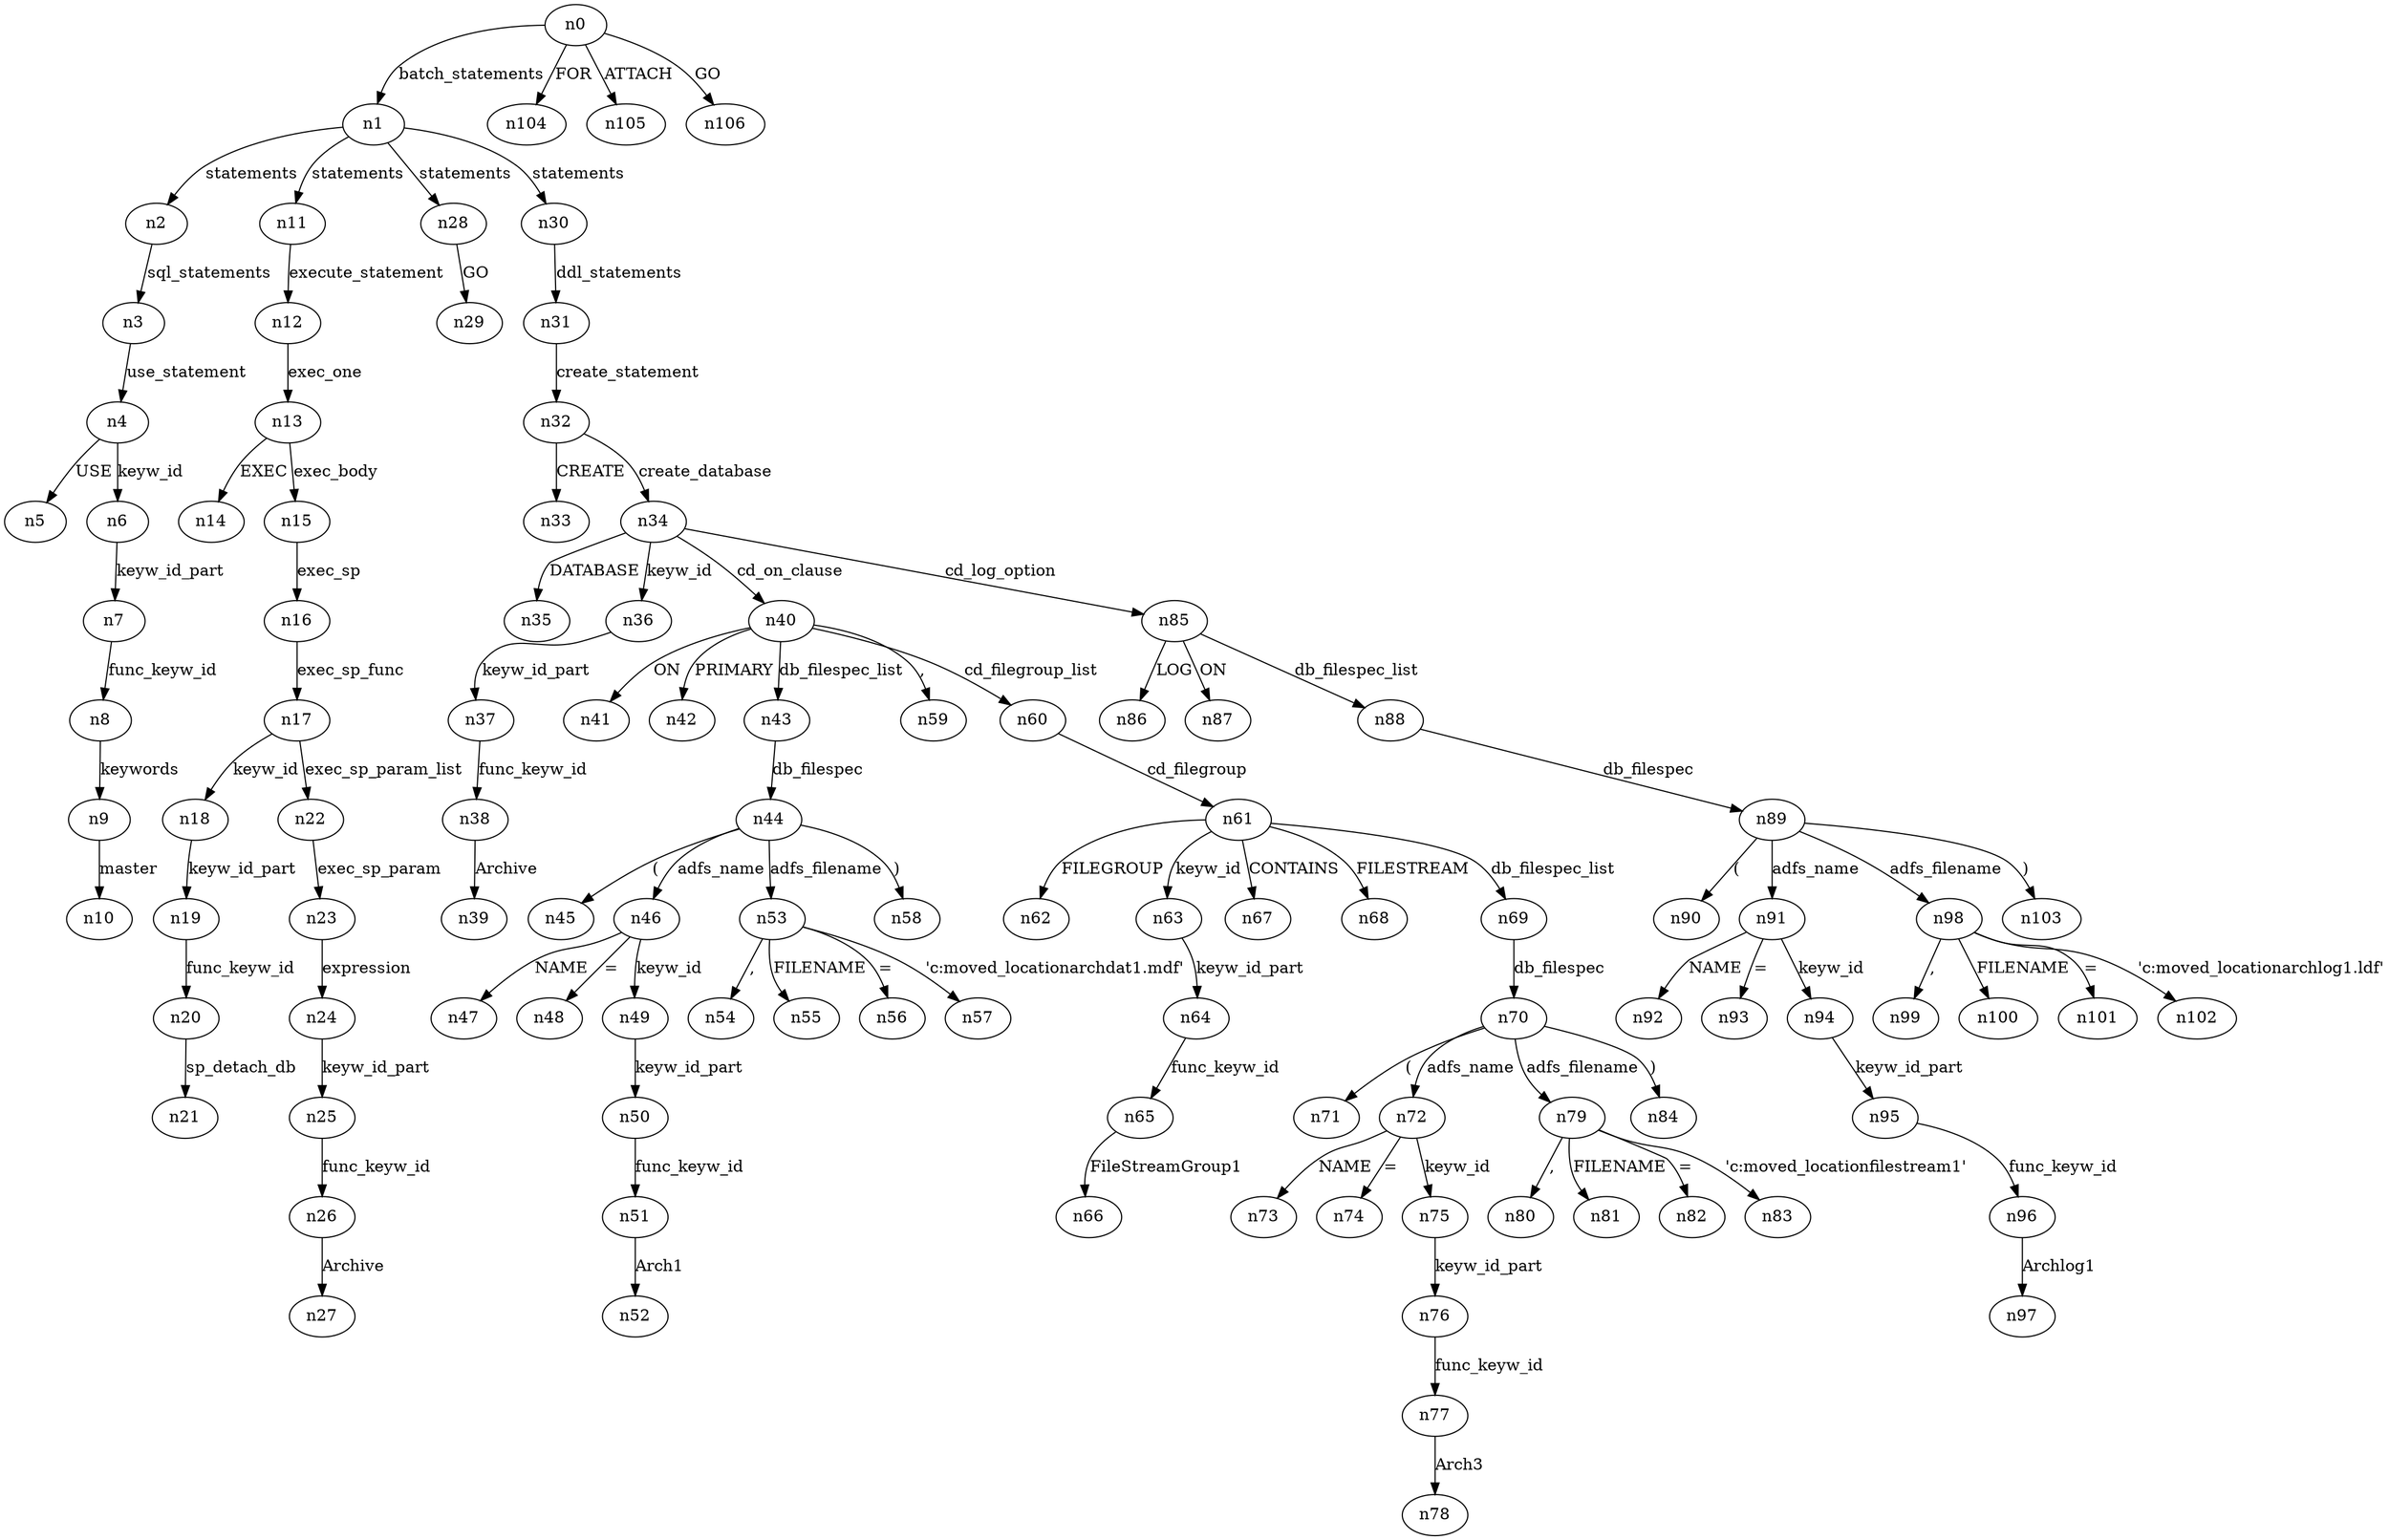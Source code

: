 digraph ParseTree {
  n0 -> n1 [label="batch_statements"];
  n1 -> n2 [label="statements"];
  n2 -> n3 [label="sql_statements"];
  n3 -> n4 [label="use_statement"];
  n4 -> n5 [label="USE"];
  n4 -> n6 [label="keyw_id"];
  n6 -> n7 [label="keyw_id_part"];
  n7 -> n8 [label="func_keyw_id"];
  n8 -> n9 [label="keywords"];
  n9 -> n10 [label="master"];
  n1 -> n11 [label="statements"];
  n11 -> n12 [label="execute_statement"];
  n12 -> n13 [label="exec_one"];
  n13 -> n14 [label="EXEC"];
  n13 -> n15 [label="exec_body"];
  n15 -> n16 [label="exec_sp"];
  n16 -> n17 [label="exec_sp_func"];
  n17 -> n18 [label="keyw_id"];
  n18 -> n19 [label="keyw_id_part"];
  n19 -> n20 [label="func_keyw_id"];
  n20 -> n21 [label="sp_detach_db"];
  n17 -> n22 [label="exec_sp_param_list"];
  n22 -> n23 [label="exec_sp_param"];
  n23 -> n24 [label="expression"];
  n24 -> n25 [label="keyw_id_part"];
  n25 -> n26 [label="func_keyw_id"];
  n26 -> n27 [label="Archive"];
  n1 -> n28 [label="statements"];
  n28 -> n29 [label="GO"];
  n1 -> n30 [label="statements"];
  n30 -> n31 [label="ddl_statements"];
  n31 -> n32 [label="create_statement"];
  n32 -> n33 [label="CREATE"];
  n32 -> n34 [label="create_database"];
  n34 -> n35 [label="DATABASE"];
  n34 -> n36 [label="keyw_id"];
  n36 -> n37 [label="keyw_id_part"];
  n37 -> n38 [label="func_keyw_id"];
  n38 -> n39 [label="Archive"];
  n34 -> n40 [label="cd_on_clause"];
  n40 -> n41 [label="ON"];
  n40 -> n42 [label="PRIMARY"];
  n40 -> n43 [label="db_filespec_list"];
  n43 -> n44 [label="db_filespec"];
  n44 -> n45 [label="("];
  n44 -> n46 [label="adfs_name"];
  n46 -> n47 [label="NAME"];
  n46 -> n48 [label="="];
  n46 -> n49 [label="keyw_id"];
  n49 -> n50 [label="keyw_id_part"];
  n50 -> n51 [label="func_keyw_id"];
  n51 -> n52 [label="Arch1"];
  n44 -> n53 [label="adfs_filename"];
  n53 -> n54 [label=","];
  n53 -> n55 [label="FILENAME"];
  n53 -> n56 [label="="];
  n53 -> n57 [label="'c:\moved_location\archdat1.mdf'"];
  n44 -> n58 [label=")"];
  n40 -> n59 [label=","];
  n40 -> n60 [label="cd_filegroup_list"];
  n60 -> n61 [label="cd_filegroup"];
  n61 -> n62 [label="FILEGROUP"];
  n61 -> n63 [label="keyw_id"];
  n63 -> n64 [label="keyw_id_part"];
  n64 -> n65 [label="func_keyw_id"];
  n65 -> n66 [label="FileStreamGroup1"];
  n61 -> n67 [label="CONTAINS"];
  n61 -> n68 [label="FILESTREAM"];
  n61 -> n69 [label="db_filespec_list"];
  n69 -> n70 [label="db_filespec"];
  n70 -> n71 [label="("];
  n70 -> n72 [label="adfs_name"];
  n72 -> n73 [label="NAME"];
  n72 -> n74 [label="="];
  n72 -> n75 [label="keyw_id"];
  n75 -> n76 [label="keyw_id_part"];
  n76 -> n77 [label="func_keyw_id"];
  n77 -> n78 [label="Arch3"];
  n70 -> n79 [label="adfs_filename"];
  n79 -> n80 [label=","];
  n79 -> n81 [label="FILENAME"];
  n79 -> n82 [label="="];
  n79 -> n83 [label="'c:\moved_location\filestream1'"];
  n70 -> n84 [label=")"];
  n34 -> n85 [label="cd_log_option"];
  n85 -> n86 [label="LOG"];
  n85 -> n87 [label="ON"];
  n85 -> n88 [label="db_filespec_list"];
  n88 -> n89 [label="db_filespec"];
  n89 -> n90 [label="("];
  n89 -> n91 [label="adfs_name"];
  n91 -> n92 [label="NAME"];
  n91 -> n93 [label="="];
  n91 -> n94 [label="keyw_id"];
  n94 -> n95 [label="keyw_id_part"];
  n95 -> n96 [label="func_keyw_id"];
  n96 -> n97 [label="Archlog1"];
  n89 -> n98 [label="adfs_filename"];
  n98 -> n99 [label=","];
  n98 -> n100 [label="FILENAME"];
  n98 -> n101 [label="="];
  n98 -> n102 [label="'c:\moved_location\archlog1.ldf'"];
  n89 -> n103 [label=")"];
  n0 -> n104 [label="FOR"];
  n0 -> n105 [label="ATTACH"];
  n0 -> n106 [label="GO"];
}